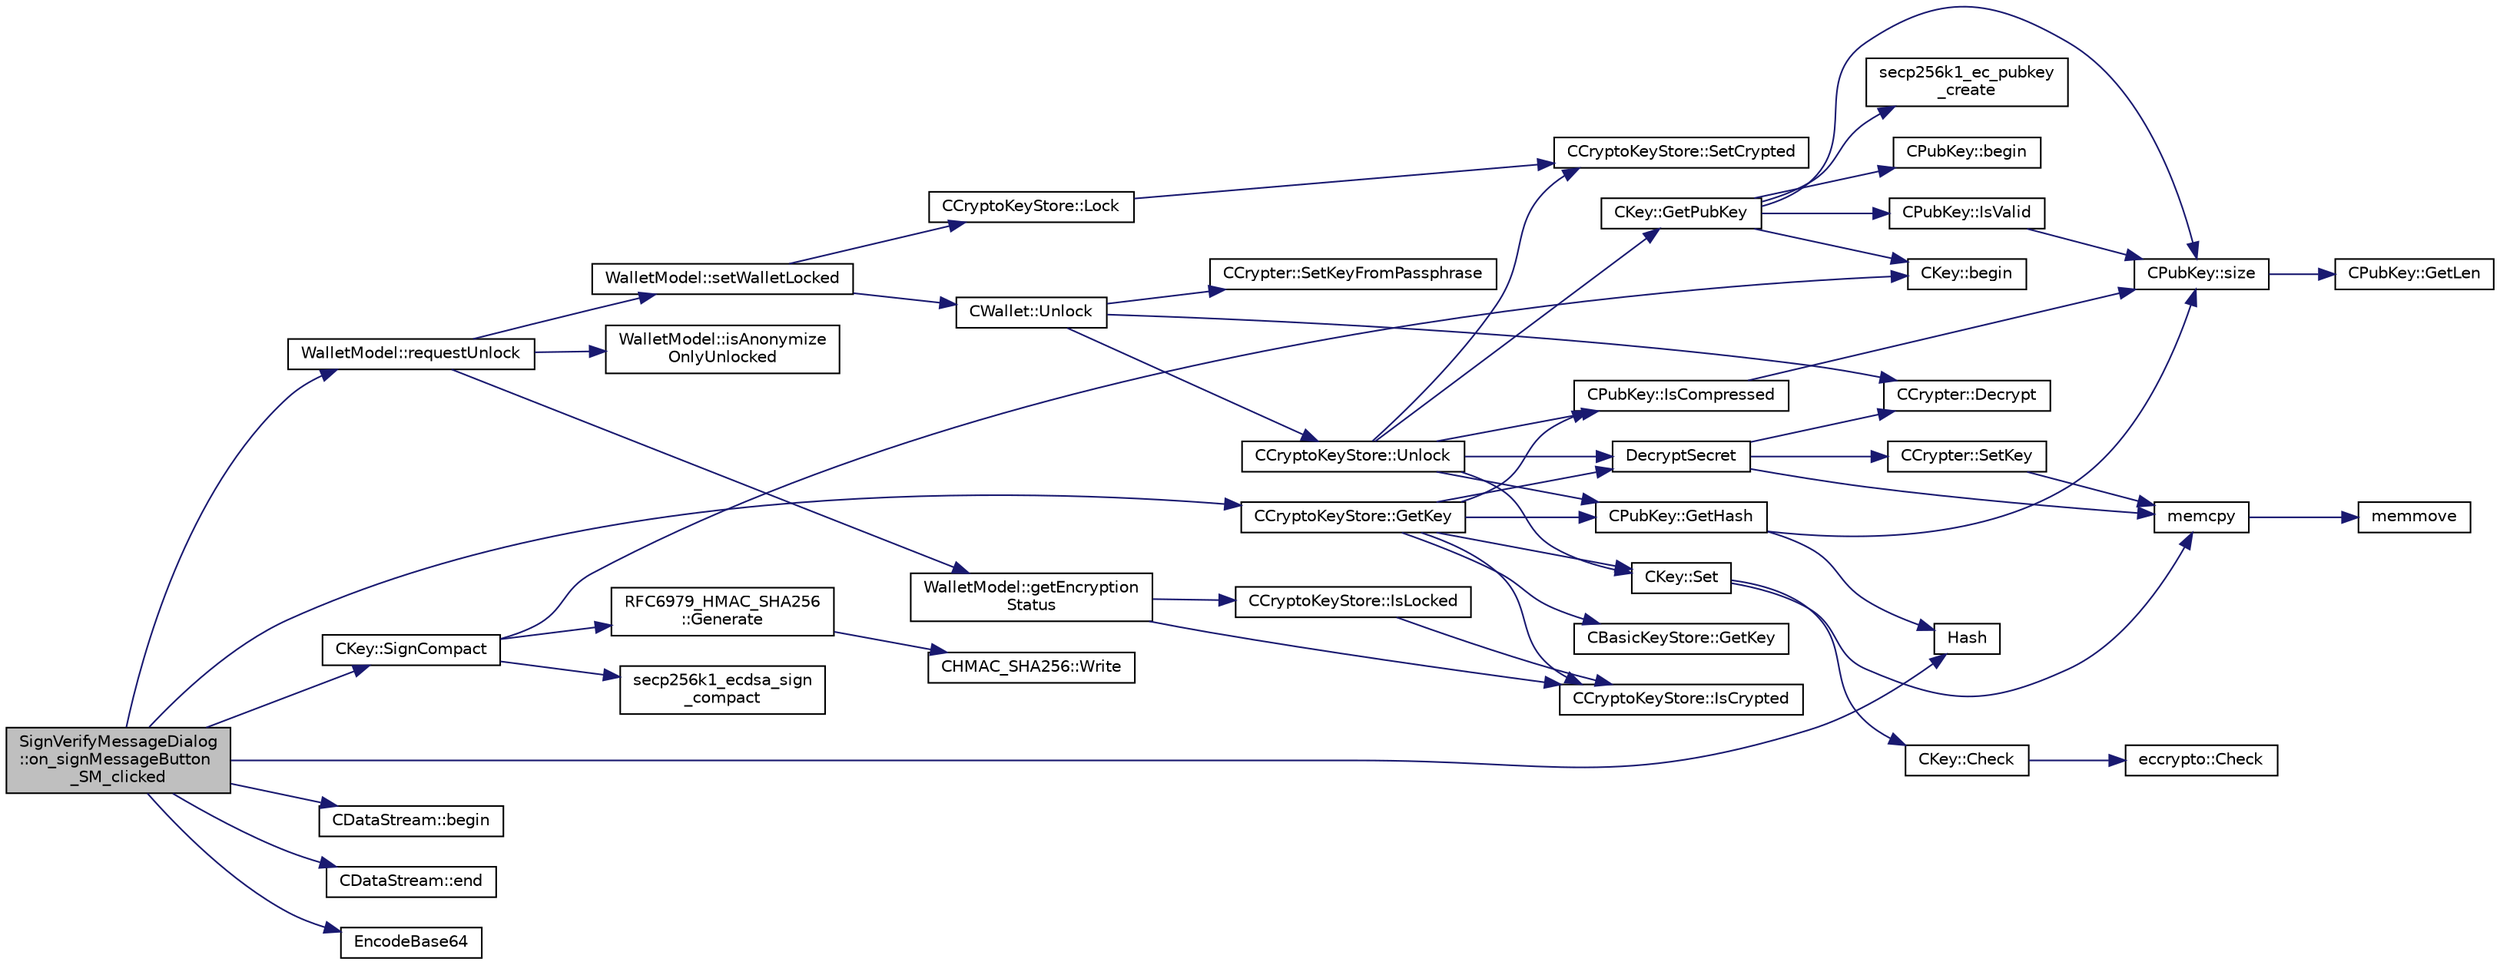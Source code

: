 digraph "SignVerifyMessageDialog::on_signMessageButton_SM_clicked"
{
  edge [fontname="Helvetica",fontsize="10",labelfontname="Helvetica",labelfontsize="10"];
  node [fontname="Helvetica",fontsize="10",shape=record];
  rankdir="LR";
  Node43 [label="SignVerifyMessageDialog\l::on_signMessageButton\l_SM_clicked",height=0.2,width=0.4,color="black", fillcolor="grey75", style="filled", fontcolor="black"];
  Node43 -> Node44 [color="midnightblue",fontsize="10",style="solid",fontname="Helvetica"];
  Node44 [label="WalletModel::requestUnlock",height=0.2,width=0.4,color="black", fillcolor="white", style="filled",URL="$class_wallet_model.html#a9ad552f7942cd22f7a1cd0803b179f06"];
  Node44 -> Node45 [color="midnightblue",fontsize="10",style="solid",fontname="Helvetica"];
  Node45 [label="WalletModel::getEncryption\lStatus",height=0.2,width=0.4,color="black", fillcolor="white", style="filled",URL="$class_wallet_model.html#aa89632d2019414f2ab85674cd4d01398"];
  Node45 -> Node46 [color="midnightblue",fontsize="10",style="solid",fontname="Helvetica"];
  Node46 [label="CCryptoKeyStore::IsCrypted",height=0.2,width=0.4,color="black", fillcolor="white", style="filled",URL="$class_c_crypto_key_store.html#acc8fed44366c98fb481333ca6e867088"];
  Node45 -> Node47 [color="midnightblue",fontsize="10",style="solid",fontname="Helvetica"];
  Node47 [label="CCryptoKeyStore::IsLocked",height=0.2,width=0.4,color="black", fillcolor="white", style="filled",URL="$class_c_crypto_key_store.html#a52919fa284a3aa10f1b4bd6018b6dbee"];
  Node47 -> Node46 [color="midnightblue",fontsize="10",style="solid",fontname="Helvetica"];
  Node44 -> Node48 [color="midnightblue",fontsize="10",style="solid",fontname="Helvetica"];
  Node48 [label="WalletModel::isAnonymize\lOnlyUnlocked",height=0.2,width=0.4,color="black", fillcolor="white", style="filled",URL="$class_wallet_model.html#ad170da7fccb70726a4527d67c8f26340"];
  Node44 -> Node49 [color="midnightblue",fontsize="10",style="solid",fontname="Helvetica"];
  Node49 [label="WalletModel::setWalletLocked",height=0.2,width=0.4,color="black", fillcolor="white", style="filled",URL="$class_wallet_model.html#a5a8b65bfaecb0813d64c733f4f34f090"];
  Node49 -> Node50 [color="midnightblue",fontsize="10",style="solid",fontname="Helvetica"];
  Node50 [label="CCryptoKeyStore::Lock",height=0.2,width=0.4,color="black", fillcolor="white", style="filled",URL="$class_c_crypto_key_store.html#ab73ebcbfa6e0aaf271d0fff9369a6685"];
  Node50 -> Node51 [color="midnightblue",fontsize="10",style="solid",fontname="Helvetica"];
  Node51 [label="CCryptoKeyStore::SetCrypted",height=0.2,width=0.4,color="black", fillcolor="white", style="filled",URL="$class_c_crypto_key_store.html#af202f587051735be5a39344d9e333720"];
  Node49 -> Node52 [color="midnightblue",fontsize="10",style="solid",fontname="Helvetica"];
  Node52 [label="CWallet::Unlock",height=0.2,width=0.4,color="black", fillcolor="white", style="filled",URL="$group__map_wallet.html#ga654ae5a3a7c4c7c7bfd271f108781b40"];
  Node52 -> Node53 [color="midnightblue",fontsize="10",style="solid",fontname="Helvetica"];
  Node53 [label="CCrypter::SetKeyFromPassphrase",height=0.2,width=0.4,color="black", fillcolor="white", style="filled",URL="$class_c_crypter.html#a5368279e4a1549d3c1d15d8aa2179708"];
  Node52 -> Node54 [color="midnightblue",fontsize="10",style="solid",fontname="Helvetica"];
  Node54 [label="CCrypter::Decrypt",height=0.2,width=0.4,color="black", fillcolor="white", style="filled",URL="$class_c_crypter.html#a4dbabed4975d4435d22c76deac43df7f"];
  Node52 -> Node55 [color="midnightblue",fontsize="10",style="solid",fontname="Helvetica"];
  Node55 [label="CCryptoKeyStore::Unlock",height=0.2,width=0.4,color="black", fillcolor="white", style="filled",URL="$class_c_crypto_key_store.html#a81bd70e18aa75f566526620a74f9cd88"];
  Node55 -> Node51 [color="midnightblue",fontsize="10",style="solid",fontname="Helvetica"];
  Node55 -> Node56 [color="midnightblue",fontsize="10",style="solid",fontname="Helvetica"];
  Node56 [label="DecryptSecret",height=0.2,width=0.4,color="black", fillcolor="white", style="filled",URL="$crypter_8cpp.html#aded00aa7498a7485a00e77a20856b3e4"];
  Node56 -> Node57 [color="midnightblue",fontsize="10",style="solid",fontname="Helvetica"];
  Node57 [label="memcpy",height=0.2,width=0.4,color="black", fillcolor="white", style="filled",URL="$glibc__compat_8cpp.html#a0f46826ab0466591e136db24394923cf"];
  Node57 -> Node58 [color="midnightblue",fontsize="10",style="solid",fontname="Helvetica"];
  Node58 [label="memmove",height=0.2,width=0.4,color="black", fillcolor="white", style="filled",URL="$glibc__compat_8cpp.html#a9778d49e9029dd75bc53ecbbf9f5e9a1"];
  Node56 -> Node59 [color="midnightblue",fontsize="10",style="solid",fontname="Helvetica"];
  Node59 [label="CCrypter::SetKey",height=0.2,width=0.4,color="black", fillcolor="white", style="filled",URL="$class_c_crypter.html#a0d948dd4796e2420e1dd9c1ddbf7974e"];
  Node59 -> Node57 [color="midnightblue",fontsize="10",style="solid",fontname="Helvetica"];
  Node56 -> Node54 [color="midnightblue",fontsize="10",style="solid",fontname="Helvetica"];
  Node55 -> Node60 [color="midnightblue",fontsize="10",style="solid",fontname="Helvetica"];
  Node60 [label="CPubKey::GetHash",height=0.2,width=0.4,color="black", fillcolor="white", style="filled",URL="$class_c_pub_key.html#ab1aaa3f6085a3e9bc034d3e1269d870d",tooltip="Get the 256-bit hash of this public key. "];
  Node60 -> Node61 [color="midnightblue",fontsize="10",style="solid",fontname="Helvetica"];
  Node61 [label="Hash",height=0.2,width=0.4,color="black", fillcolor="white", style="filled",URL="$hash_8h.html#a12c5e981d7f5f2850027fd5e932eff61",tooltip="Compute the 256-bit hash of a std::string. "];
  Node60 -> Node62 [color="midnightblue",fontsize="10",style="solid",fontname="Helvetica"];
  Node62 [label="CPubKey::size",height=0.2,width=0.4,color="black", fillcolor="white", style="filled",URL="$class_c_pub_key.html#a6bb28fcf0a5f799c69f5b7269363b309",tooltip="Simple read-only vector-like interface to the pubkey data. "];
  Node62 -> Node63 [color="midnightblue",fontsize="10",style="solid",fontname="Helvetica"];
  Node63 [label="CPubKey::GetLen",height=0.2,width=0.4,color="black", fillcolor="white", style="filled",URL="$class_c_pub_key.html#a7dc71b3f037c84268dc22de97d7b65fb",tooltip="Compute the length of a pubkey with a given first byte. "];
  Node55 -> Node64 [color="midnightblue",fontsize="10",style="solid",fontname="Helvetica"];
  Node64 [label="CKey::Set",height=0.2,width=0.4,color="black", fillcolor="white", style="filled",URL="$class_c_key.html#aaa13d5f08456bba094210c5eeabf64c8",tooltip="Initialize using begin and end iterators to byte data. "];
  Node64 -> Node65 [color="midnightblue",fontsize="10",style="solid",fontname="Helvetica"];
  Node65 [label="CKey::Check",height=0.2,width=0.4,color="black", fillcolor="white", style="filled",URL="$class_c_key.html#acec869bc75fa8f4d619ab025d367a97c",tooltip="Check whether the 32-byte array pointed to be vch is valid keydata. "];
  Node65 -> Node66 [color="midnightblue",fontsize="10",style="solid",fontname="Helvetica"];
  Node66 [label="eccrypto::Check",height=0.2,width=0.4,color="black", fillcolor="white", style="filled",URL="$namespaceeccrypto.html#a231bdcb32521375b68fbdaf0d952cfd0"];
  Node64 -> Node57 [color="midnightblue",fontsize="10",style="solid",fontname="Helvetica"];
  Node55 -> Node67 [color="midnightblue",fontsize="10",style="solid",fontname="Helvetica"];
  Node67 [label="CPubKey::IsCompressed",height=0.2,width=0.4,color="black", fillcolor="white", style="filled",URL="$class_c_pub_key.html#a25f8b70340ad20ddab0f80ec4cee9396",tooltip="Check whether this is a compressed public key. "];
  Node67 -> Node62 [color="midnightblue",fontsize="10",style="solid",fontname="Helvetica"];
  Node55 -> Node68 [color="midnightblue",fontsize="10",style="solid",fontname="Helvetica"];
  Node68 [label="CKey::GetPubKey",height=0.2,width=0.4,color="black", fillcolor="white", style="filled",URL="$class_c_key.html#aa1085c59603a62db6ec776300f250337",tooltip="Compute the public key from a private key. "];
  Node68 -> Node69 [color="midnightblue",fontsize="10",style="solid",fontname="Helvetica"];
  Node69 [label="secp256k1_ec_pubkey\l_create",height=0.2,width=0.4,color="black", fillcolor="white", style="filled",URL="$secp256k1_8h.html#a22e1ef593e0d06d40b4f233e91447aa3",tooltip="Compute the public key for a secret key. "];
  Node68 -> Node70 [color="midnightblue",fontsize="10",style="solid",fontname="Helvetica"];
  Node70 [label="CPubKey::begin",height=0.2,width=0.4,color="black", fillcolor="white", style="filled",URL="$class_c_pub_key.html#a859ab9909d68092d6d4fc739237ab358"];
  Node68 -> Node71 [color="midnightblue",fontsize="10",style="solid",fontname="Helvetica"];
  Node71 [label="CKey::begin",height=0.2,width=0.4,color="black", fillcolor="white", style="filled",URL="$class_c_key.html#ab8dee0ad9d933304a22284ee40040847"];
  Node68 -> Node62 [color="midnightblue",fontsize="10",style="solid",fontname="Helvetica"];
  Node68 -> Node72 [color="midnightblue",fontsize="10",style="solid",fontname="Helvetica"];
  Node72 [label="CPubKey::IsValid",height=0.2,width=0.4,color="black", fillcolor="white", style="filled",URL="$class_c_pub_key.html#a4fa94293cf8577fd039b9a133f6c7f30"];
  Node72 -> Node62 [color="midnightblue",fontsize="10",style="solid",fontname="Helvetica"];
  Node43 -> Node73 [color="midnightblue",fontsize="10",style="solid",fontname="Helvetica"];
  Node73 [label="CCryptoKeyStore::GetKey",height=0.2,width=0.4,color="black", fillcolor="white", style="filled",URL="$class_c_crypto_key_store.html#af46ec271fffb65a113702ba40a3738c8"];
  Node73 -> Node46 [color="midnightblue",fontsize="10",style="solid",fontname="Helvetica"];
  Node73 -> Node74 [color="midnightblue",fontsize="10",style="solid",fontname="Helvetica"];
  Node74 [label="CBasicKeyStore::GetKey",height=0.2,width=0.4,color="black", fillcolor="white", style="filled",URL="$class_c_basic_key_store.html#a69328ee642e4234922356f59876e956d"];
  Node73 -> Node56 [color="midnightblue",fontsize="10",style="solid",fontname="Helvetica"];
  Node73 -> Node60 [color="midnightblue",fontsize="10",style="solid",fontname="Helvetica"];
  Node73 -> Node64 [color="midnightblue",fontsize="10",style="solid",fontname="Helvetica"];
  Node73 -> Node67 [color="midnightblue",fontsize="10",style="solid",fontname="Helvetica"];
  Node43 -> Node75 [color="midnightblue",fontsize="10",style="solid",fontname="Helvetica"];
  Node75 [label="CKey::SignCompact",height=0.2,width=0.4,color="black", fillcolor="white", style="filled",URL="$class_c_key.html#afe77d80889aa68e92e6882e75424cfb8",tooltip="Create a compact signature (65 bytes), which allows reconstructing the used public key..."];
  Node75 -> Node71 [color="midnightblue",fontsize="10",style="solid",fontname="Helvetica"];
  Node75 -> Node76 [color="midnightblue",fontsize="10",style="solid",fontname="Helvetica"];
  Node76 [label="RFC6979_HMAC_SHA256\l::Generate",height=0.2,width=0.4,color="black", fillcolor="white", style="filled",URL="$class_r_f_c6979___h_m_a_c___s_h_a256.html#a9f841d552097f528631538e9939e0f70",tooltip="Generate a byte array. "];
  Node76 -> Node77 [color="midnightblue",fontsize="10",style="solid",fontname="Helvetica"];
  Node77 [label="CHMAC_SHA256::Write",height=0.2,width=0.4,color="black", fillcolor="white", style="filled",URL="$class_c_h_m_a_c___s_h_a256.html#a24ac9cf00e60d8028ab79df4aed984ff"];
  Node75 -> Node78 [color="midnightblue",fontsize="10",style="solid",fontname="Helvetica"];
  Node78 [label="secp256k1_ecdsa_sign\l_compact",height=0.2,width=0.4,color="black", fillcolor="white", style="filled",URL="$secp256k1_8h.html#a8f0ebc259cc949ae9b231665dfd5c004",tooltip="Create a compact ECDSA signature (64 byte + recovery id). "];
  Node43 -> Node61 [color="midnightblue",fontsize="10",style="solid",fontname="Helvetica"];
  Node43 -> Node79 [color="midnightblue",fontsize="10",style="solid",fontname="Helvetica"];
  Node79 [label="CDataStream::begin",height=0.2,width=0.4,color="black", fillcolor="white", style="filled",URL="$class_c_data_stream.html#a2355d11752d8622badfbc03e9ed192fd"];
  Node43 -> Node80 [color="midnightblue",fontsize="10",style="solid",fontname="Helvetica"];
  Node80 [label="CDataStream::end",height=0.2,width=0.4,color="black", fillcolor="white", style="filled",URL="$class_c_data_stream.html#a66409dbd4403682fe674e2e71173cab4"];
  Node43 -> Node81 [color="midnightblue",fontsize="10",style="solid",fontname="Helvetica"];
  Node81 [label="EncodeBase64",height=0.2,width=0.4,color="black", fillcolor="white", style="filled",URL="$utilstrencodings_8cpp.html#a5e074135870a6fdfae4ac02047bc0432"];
}
